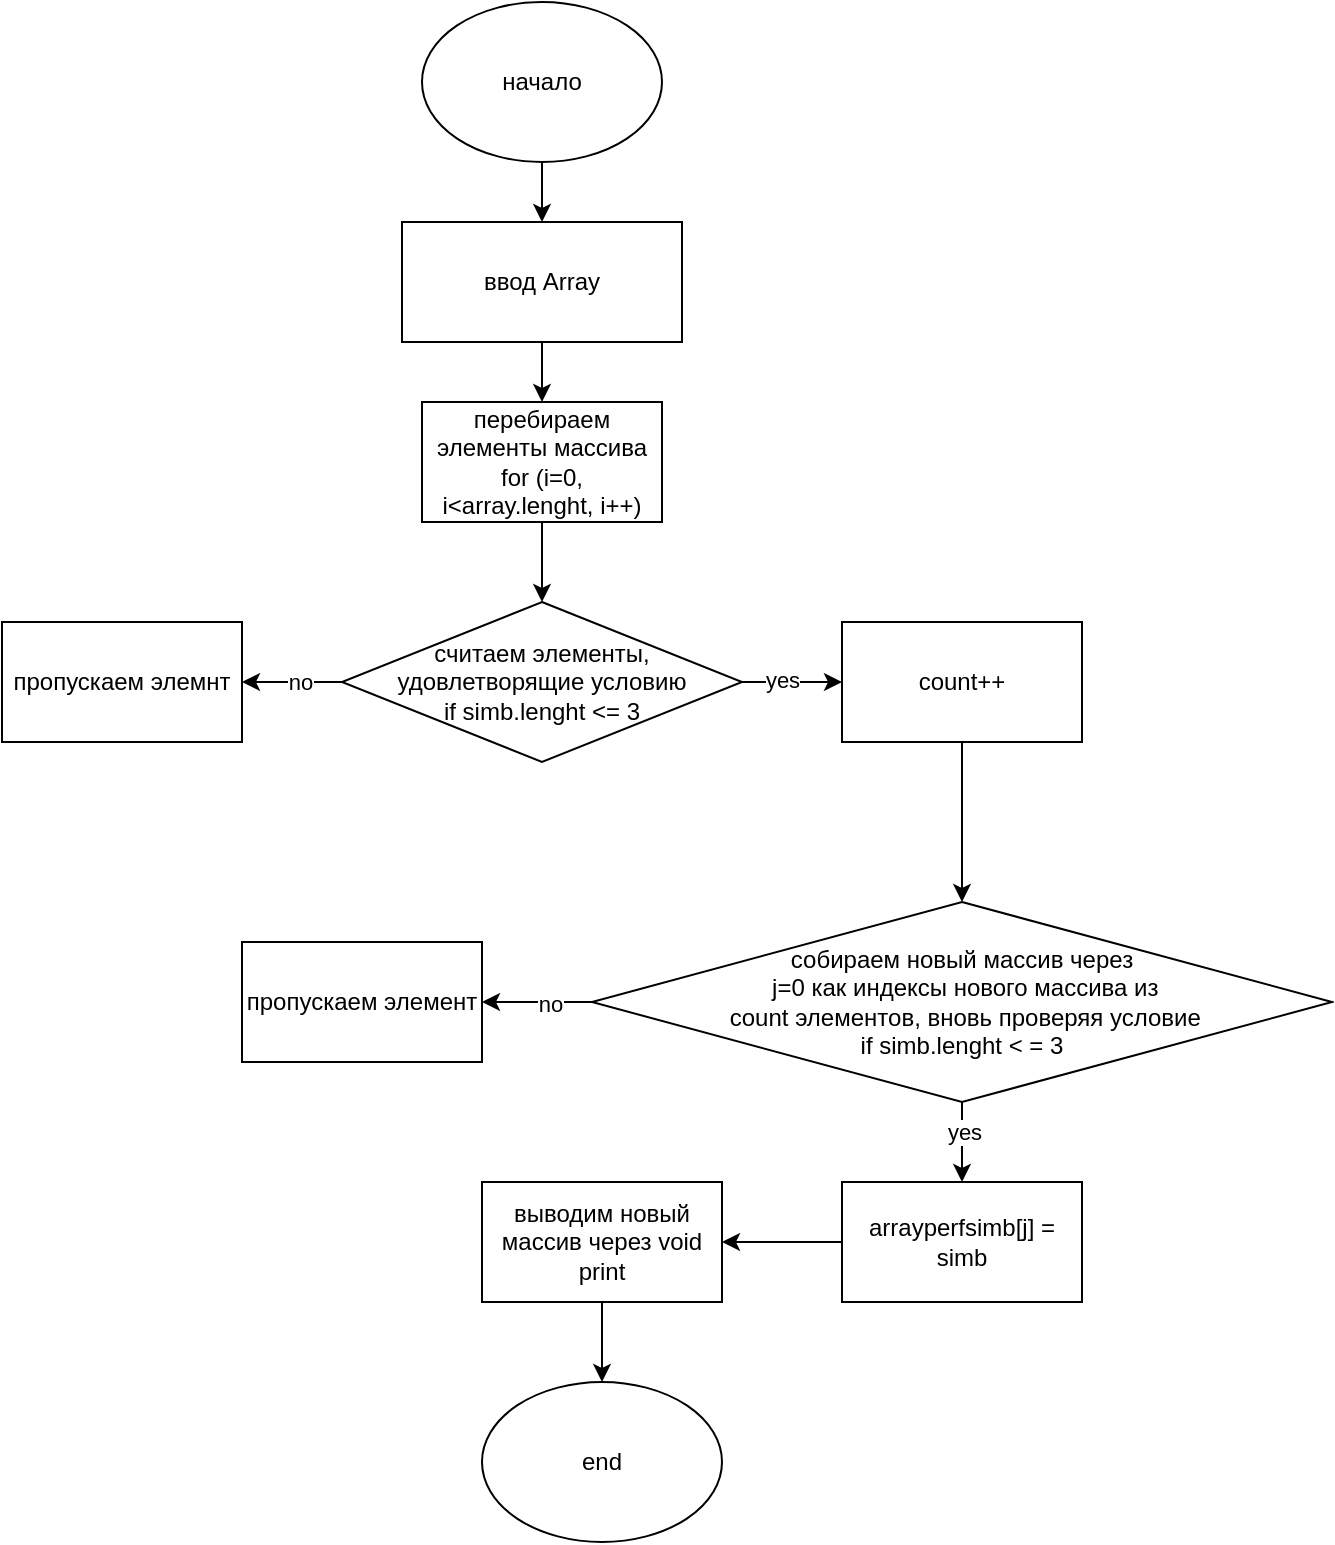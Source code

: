 <mxfile version="21.1.2" type="device">
  <diagram name="Страница 1" id="LyG0uCd284oqRqdD2IGG">
    <mxGraphModel dx="686" dy="914" grid="1" gridSize="10" guides="1" tooltips="1" connect="1" arrows="1" fold="1" page="1" pageScale="1" pageWidth="827" pageHeight="1169" math="0" shadow="0">
      <root>
        <mxCell id="0" />
        <mxCell id="1" parent="0" />
        <mxCell id="C55gJNyZ2iTpCZ69nZVK-6" style="edgeStyle=orthogonalEdgeStyle;rounded=0;orthogonalLoop=1;jettySize=auto;html=1;entryX=0.5;entryY=0;entryDx=0;entryDy=0;" edge="1" parent="1" source="C55gJNyZ2iTpCZ69nZVK-1" target="C55gJNyZ2iTpCZ69nZVK-3">
          <mxGeometry relative="1" as="geometry" />
        </mxCell>
        <mxCell id="C55gJNyZ2iTpCZ69nZVK-1" value="начало" style="ellipse;whiteSpace=wrap;html=1;" vertex="1" parent="1">
          <mxGeometry x="250" y="10" width="120" height="80" as="geometry" />
        </mxCell>
        <mxCell id="C55gJNyZ2iTpCZ69nZVK-8" value="" style="edgeStyle=orthogonalEdgeStyle;rounded=0;orthogonalLoop=1;jettySize=auto;html=1;" edge="1" parent="1" source="C55gJNyZ2iTpCZ69nZVK-3" target="C55gJNyZ2iTpCZ69nZVK-7">
          <mxGeometry relative="1" as="geometry" />
        </mxCell>
        <mxCell id="C55gJNyZ2iTpCZ69nZVK-3" value="ввод Array" style="rounded=0;whiteSpace=wrap;html=1;" vertex="1" parent="1">
          <mxGeometry x="240" y="120" width="140" height="60" as="geometry" />
        </mxCell>
        <mxCell id="C55gJNyZ2iTpCZ69nZVK-9" style="edgeStyle=orthogonalEdgeStyle;rounded=0;orthogonalLoop=1;jettySize=auto;html=1;" edge="1" parent="1" source="C55gJNyZ2iTpCZ69nZVK-7">
          <mxGeometry relative="1" as="geometry">
            <mxPoint x="310" y="310" as="targetPoint" />
          </mxGeometry>
        </mxCell>
        <mxCell id="C55gJNyZ2iTpCZ69nZVK-7" value="перебираем элементы массива&lt;br&gt;for (i=0, i&amp;lt;array.lenght, i++)" style="whiteSpace=wrap;html=1;rounded=0;" vertex="1" parent="1">
          <mxGeometry x="250" y="210" width="120" height="60" as="geometry" />
        </mxCell>
        <mxCell id="C55gJNyZ2iTpCZ69nZVK-17" value="" style="edgeStyle=orthogonalEdgeStyle;rounded=0;orthogonalLoop=1;jettySize=auto;html=1;" edge="1" parent="1" source="C55gJNyZ2iTpCZ69nZVK-15" target="C55gJNyZ2iTpCZ69nZVK-16">
          <mxGeometry relative="1" as="geometry" />
        </mxCell>
        <mxCell id="C55gJNyZ2iTpCZ69nZVK-28" value="yes" style="edgeLabel;html=1;align=center;verticalAlign=middle;resizable=0;points=[];" vertex="1" connectable="0" parent="C55gJNyZ2iTpCZ69nZVK-17">
          <mxGeometry x="-0.216" y="1" relative="1" as="geometry">
            <mxPoint as="offset" />
          </mxGeometry>
        </mxCell>
        <mxCell id="C55gJNyZ2iTpCZ69nZVK-26" value="" style="edgeStyle=orthogonalEdgeStyle;rounded=0;orthogonalLoop=1;jettySize=auto;html=1;" edge="1" parent="1" source="C55gJNyZ2iTpCZ69nZVK-15" target="C55gJNyZ2iTpCZ69nZVK-25">
          <mxGeometry relative="1" as="geometry" />
        </mxCell>
        <mxCell id="C55gJNyZ2iTpCZ69nZVK-27" value="no" style="edgeLabel;html=1;align=center;verticalAlign=middle;resizable=0;points=[];" vertex="1" connectable="0" parent="C55gJNyZ2iTpCZ69nZVK-26">
          <mxGeometry x="-0.156" relative="1" as="geometry">
            <mxPoint as="offset" />
          </mxGeometry>
        </mxCell>
        <mxCell id="C55gJNyZ2iTpCZ69nZVK-15" value="считаем элементы, удовлетворящие условию&lt;br style=&quot;border-color: var(--border-color);&quot;&gt;if simb.lenght &amp;lt;= 3" style="rhombus;whiteSpace=wrap;html=1;" vertex="1" parent="1">
          <mxGeometry x="210" y="310" width="200" height="80" as="geometry" />
        </mxCell>
        <mxCell id="C55gJNyZ2iTpCZ69nZVK-19" value="" style="edgeStyle=orthogonalEdgeStyle;rounded=0;orthogonalLoop=1;jettySize=auto;html=1;" edge="1" parent="1" source="C55gJNyZ2iTpCZ69nZVK-16">
          <mxGeometry relative="1" as="geometry">
            <mxPoint x="520" y="460" as="targetPoint" />
          </mxGeometry>
        </mxCell>
        <mxCell id="C55gJNyZ2iTpCZ69nZVK-20" value="&lt;br&gt;" style="edgeLabel;html=1;align=center;verticalAlign=middle;resizable=0;points=[];" vertex="1" connectable="0" parent="C55gJNyZ2iTpCZ69nZVK-19">
          <mxGeometry x="-0.261" y="1" relative="1" as="geometry">
            <mxPoint as="offset" />
          </mxGeometry>
        </mxCell>
        <mxCell id="C55gJNyZ2iTpCZ69nZVK-16" value="count++" style="whiteSpace=wrap;html=1;" vertex="1" parent="1">
          <mxGeometry x="460" y="320" width="120" height="60" as="geometry" />
        </mxCell>
        <mxCell id="C55gJNyZ2iTpCZ69nZVK-30" style="edgeStyle=orthogonalEdgeStyle;rounded=0;orthogonalLoop=1;jettySize=auto;html=1;entryX=0.5;entryY=0;entryDx=0;entryDy=0;" edge="1" parent="1" source="C55gJNyZ2iTpCZ69nZVK-21" target="C55gJNyZ2iTpCZ69nZVK-23">
          <mxGeometry relative="1" as="geometry" />
        </mxCell>
        <mxCell id="C55gJNyZ2iTpCZ69nZVK-34" value="yes" style="edgeLabel;html=1;align=center;verticalAlign=middle;resizable=0;points=[];" vertex="1" connectable="0" parent="C55gJNyZ2iTpCZ69nZVK-30">
          <mxGeometry x="-0.25" y="1" relative="1" as="geometry">
            <mxPoint as="offset" />
          </mxGeometry>
        </mxCell>
        <mxCell id="C55gJNyZ2iTpCZ69nZVK-31" style="edgeStyle=orthogonalEdgeStyle;rounded=0;orthogonalLoop=1;jettySize=auto;html=1;" edge="1" parent="1" source="C55gJNyZ2iTpCZ69nZVK-21">
          <mxGeometry relative="1" as="geometry">
            <mxPoint x="280" y="510" as="targetPoint" />
          </mxGeometry>
        </mxCell>
        <mxCell id="C55gJNyZ2iTpCZ69nZVK-33" value="no" style="edgeLabel;html=1;align=center;verticalAlign=middle;resizable=0;points=[];" vertex="1" connectable="0" parent="C55gJNyZ2iTpCZ69nZVK-31">
          <mxGeometry x="-0.218" y="1" relative="1" as="geometry">
            <mxPoint as="offset" />
          </mxGeometry>
        </mxCell>
        <mxCell id="C55gJNyZ2iTpCZ69nZVK-21" value="собираем новый массив через&lt;br&gt;&amp;nbsp;j=0 как индексы нового массива из&lt;br&gt;&amp;nbsp;count элементов, вновь проверяя условие&lt;br&gt;if simb.lenght &amp;lt; = 3" style="rhombus;whiteSpace=wrap;html=1;" vertex="1" parent="1">
          <mxGeometry x="335" y="460" width="370" height="100" as="geometry" />
        </mxCell>
        <mxCell id="C55gJNyZ2iTpCZ69nZVK-35" style="edgeStyle=orthogonalEdgeStyle;rounded=0;orthogonalLoop=1;jettySize=auto;html=1;" edge="1" parent="1" source="C55gJNyZ2iTpCZ69nZVK-23">
          <mxGeometry relative="1" as="geometry">
            <mxPoint x="400" y="630" as="targetPoint" />
          </mxGeometry>
        </mxCell>
        <mxCell id="C55gJNyZ2iTpCZ69nZVK-23" value="arrayperfsimb[j] = simb" style="rounded=0;whiteSpace=wrap;html=1;" vertex="1" parent="1">
          <mxGeometry x="460" y="600" width="120" height="60" as="geometry" />
        </mxCell>
        <mxCell id="C55gJNyZ2iTpCZ69nZVK-25" value="пропускаем элемнт" style="whiteSpace=wrap;html=1;" vertex="1" parent="1">
          <mxGeometry x="40" y="320" width="120" height="60" as="geometry" />
        </mxCell>
        <mxCell id="C55gJNyZ2iTpCZ69nZVK-32" value="пропускаем элемент" style="rounded=0;whiteSpace=wrap;html=1;" vertex="1" parent="1">
          <mxGeometry x="160" y="480" width="120" height="60" as="geometry" />
        </mxCell>
        <mxCell id="C55gJNyZ2iTpCZ69nZVK-37" style="edgeStyle=orthogonalEdgeStyle;rounded=0;orthogonalLoop=1;jettySize=auto;html=1;" edge="1" parent="1" source="C55gJNyZ2iTpCZ69nZVK-36">
          <mxGeometry relative="1" as="geometry">
            <mxPoint x="340" y="700" as="targetPoint" />
          </mxGeometry>
        </mxCell>
        <mxCell id="C55gJNyZ2iTpCZ69nZVK-36" value="выводим новый массив через void print" style="rounded=0;whiteSpace=wrap;html=1;" vertex="1" parent="1">
          <mxGeometry x="280" y="600" width="120" height="60" as="geometry" />
        </mxCell>
        <mxCell id="C55gJNyZ2iTpCZ69nZVK-38" value="end" style="ellipse;whiteSpace=wrap;html=1;" vertex="1" parent="1">
          <mxGeometry x="280" y="700" width="120" height="80" as="geometry" />
        </mxCell>
      </root>
    </mxGraphModel>
  </diagram>
</mxfile>
